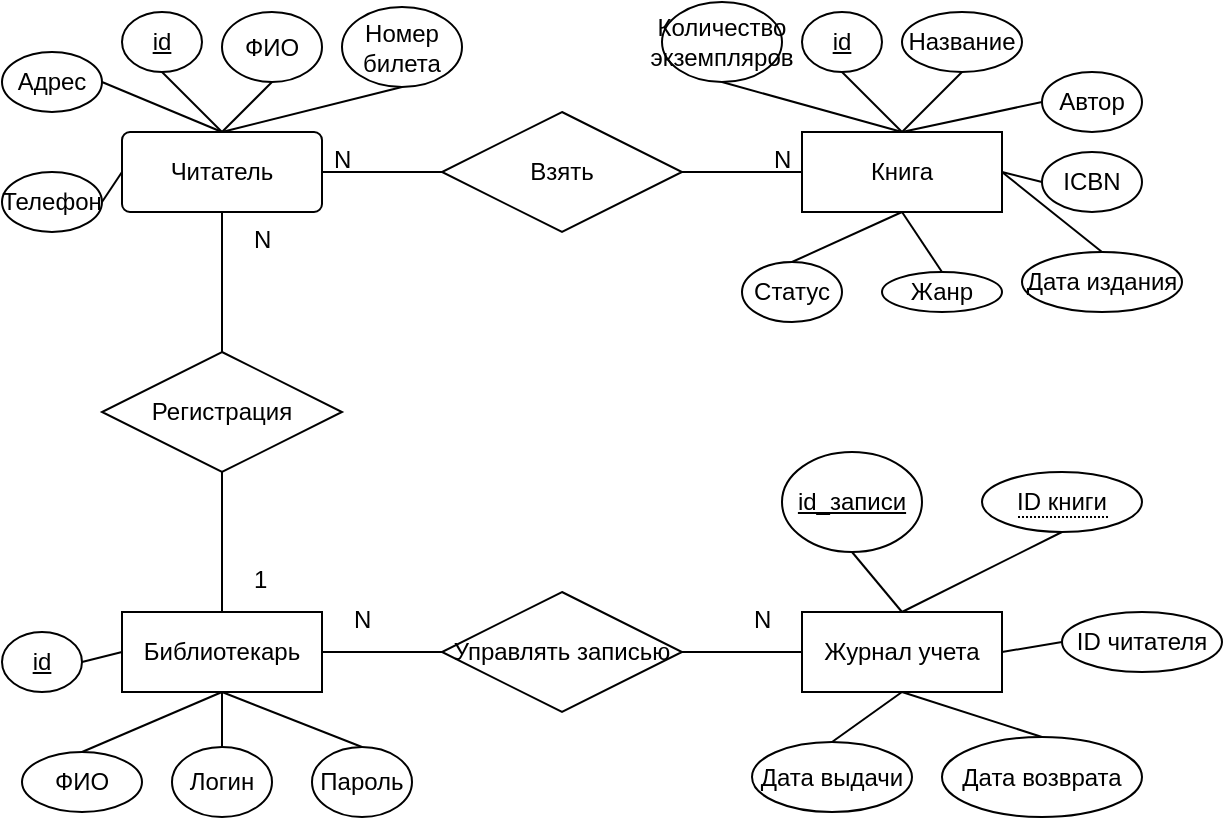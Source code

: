 <mxfile version="24.7.8">
  <diagram name="Page-1" id="sAG_o8f2YMsoG0rIi-mo">
    <mxGraphModel dx="1290" dy="574" grid="1" gridSize="10" guides="1" tooltips="1" connect="1" arrows="1" fold="1" page="1" pageScale="1" pageWidth="850" pageHeight="1100" math="0" shadow="0">
      <root>
        <mxCell id="0" />
        <mxCell id="1" parent="0" />
        <mxCell id="gjJ1NJOhNVe_CqYTKYcT-1" value="Читатель" style="rounded=1;arcSize=10;whiteSpace=wrap;html=1;align=center;" vertex="1" parent="1">
          <mxGeometry x="70" y="240" width="100" height="40" as="geometry" />
        </mxCell>
        <mxCell id="gjJ1NJOhNVe_CqYTKYcT-2" value="Книга" style="whiteSpace=wrap;html=1;align=center;" vertex="1" parent="1">
          <mxGeometry x="410" y="240" width="100" height="40" as="geometry" />
        </mxCell>
        <mxCell id="gjJ1NJOhNVe_CqYTKYcT-3" value="Журнал учета" style="whiteSpace=wrap;html=1;align=center;" vertex="1" parent="1">
          <mxGeometry x="410" y="480" width="100" height="40" as="geometry" />
        </mxCell>
        <mxCell id="gjJ1NJOhNVe_CqYTKYcT-4" value="Библиотекарь" style="whiteSpace=wrap;html=1;align=center;" vertex="1" parent="1">
          <mxGeometry x="70" y="480" width="100" height="40" as="geometry" />
        </mxCell>
        <mxCell id="gjJ1NJOhNVe_CqYTKYcT-5" value="Взять" style="shape=rhombus;perimeter=rhombusPerimeter;whiteSpace=wrap;html=1;align=center;" vertex="1" parent="1">
          <mxGeometry x="230" y="230" width="120" height="60" as="geometry" />
        </mxCell>
        <mxCell id="gjJ1NJOhNVe_CqYTKYcT-7" value="Управлять записью" style="shape=rhombus;perimeter=rhombusPerimeter;whiteSpace=wrap;html=1;align=center;" vertex="1" parent="1">
          <mxGeometry x="230" y="470" width="120" height="60" as="geometry" />
        </mxCell>
        <mxCell id="gjJ1NJOhNVe_CqYTKYcT-9" value="Регистрация" style="shape=rhombus;perimeter=rhombusPerimeter;whiteSpace=wrap;html=1;align=center;" vertex="1" parent="1">
          <mxGeometry x="60" y="350" width="120" height="60" as="geometry" />
        </mxCell>
        <mxCell id="gjJ1NJOhNVe_CqYTKYcT-10" value="" style="endArrow=none;html=1;rounded=0;exitX=0.5;exitY=1;exitDx=0;exitDy=0;entryX=0.5;entryY=0;entryDx=0;entryDy=0;" edge="1" parent="1" source="gjJ1NJOhNVe_CqYTKYcT-1" target="gjJ1NJOhNVe_CqYTKYcT-9">
          <mxGeometry relative="1" as="geometry">
            <mxPoint x="340" y="500" as="sourcePoint" />
            <mxPoint x="500" y="500" as="targetPoint" />
          </mxGeometry>
        </mxCell>
        <mxCell id="gjJ1NJOhNVe_CqYTKYcT-11" value="" style="endArrow=none;html=1;rounded=0;exitX=0.5;exitY=1;exitDx=0;exitDy=0;entryX=0.5;entryY=0;entryDx=0;entryDy=0;" edge="1" parent="1" source="gjJ1NJOhNVe_CqYTKYcT-9" target="gjJ1NJOhNVe_CqYTKYcT-4">
          <mxGeometry relative="1" as="geometry">
            <mxPoint x="220" y="390" as="sourcePoint" />
            <mxPoint x="380" y="390" as="targetPoint" />
          </mxGeometry>
        </mxCell>
        <mxCell id="gjJ1NJOhNVe_CqYTKYcT-13" value="" style="endArrow=none;html=1;rounded=0;exitX=0;exitY=0.5;exitDx=0;exitDy=0;entryX=1;entryY=0.5;entryDx=0;entryDy=0;" edge="1" parent="1" source="gjJ1NJOhNVe_CqYTKYcT-2" target="gjJ1NJOhNVe_CqYTKYcT-5">
          <mxGeometry relative="1" as="geometry">
            <mxPoint x="430" y="330" as="sourcePoint" />
            <mxPoint x="590" y="330" as="targetPoint" />
          </mxGeometry>
        </mxCell>
        <mxCell id="gjJ1NJOhNVe_CqYTKYcT-14" value="" style="endArrow=none;html=1;rounded=0;exitX=1;exitY=0.5;exitDx=0;exitDy=0;entryX=0;entryY=0.5;entryDx=0;entryDy=0;" edge="1" parent="1" source="gjJ1NJOhNVe_CqYTKYcT-1" target="gjJ1NJOhNVe_CqYTKYcT-5">
          <mxGeometry relative="1" as="geometry">
            <mxPoint x="280" y="350" as="sourcePoint" />
            <mxPoint x="440" y="350" as="targetPoint" />
          </mxGeometry>
        </mxCell>
        <mxCell id="gjJ1NJOhNVe_CqYTKYcT-15" value="" style="endArrow=none;html=1;rounded=0;exitX=1;exitY=0.5;exitDx=0;exitDy=0;entryX=0;entryY=0.5;entryDx=0;entryDy=0;" edge="1" parent="1" source="gjJ1NJOhNVe_CqYTKYcT-4" target="gjJ1NJOhNVe_CqYTKYcT-7">
          <mxGeometry relative="1" as="geometry">
            <mxPoint x="230" y="440" as="sourcePoint" />
            <mxPoint x="390" y="440" as="targetPoint" />
          </mxGeometry>
        </mxCell>
        <mxCell id="gjJ1NJOhNVe_CqYTKYcT-16" value="" style="endArrow=none;html=1;rounded=0;exitX=1;exitY=0.5;exitDx=0;exitDy=0;entryX=0;entryY=0.5;entryDx=0;entryDy=0;" edge="1" parent="1" source="gjJ1NJOhNVe_CqYTKYcT-7" target="gjJ1NJOhNVe_CqYTKYcT-3">
          <mxGeometry relative="1" as="geometry">
            <mxPoint x="450" y="420" as="sourcePoint" />
            <mxPoint x="610" y="420" as="targetPoint" />
          </mxGeometry>
        </mxCell>
        <mxCell id="gjJ1NJOhNVe_CqYTKYcT-17" value="N" style="text;strokeColor=none;fillColor=none;spacingLeft=4;spacingRight=4;overflow=hidden;rotatable=0;points=[[0,0.5],[1,0.5]];portConstraint=eastwest;fontSize=12;whiteSpace=wrap;html=1;" vertex="1" parent="1">
          <mxGeometry x="380" y="470" width="40" height="30" as="geometry" />
        </mxCell>
        <mxCell id="gjJ1NJOhNVe_CqYTKYcT-18" value="N" style="text;strokeColor=none;fillColor=none;spacingLeft=4;spacingRight=4;overflow=hidden;rotatable=0;points=[[0,0.5],[1,0.5]];portConstraint=eastwest;fontSize=12;whiteSpace=wrap;html=1;" vertex="1" parent="1">
          <mxGeometry x="180" y="470" width="40" height="30" as="geometry" />
        </mxCell>
        <mxCell id="gjJ1NJOhNVe_CqYTKYcT-19" value="N" style="text;strokeColor=none;fillColor=none;spacingLeft=4;spacingRight=4;overflow=hidden;rotatable=0;points=[[0,0.5],[1,0.5]];portConstraint=eastwest;fontSize=12;whiteSpace=wrap;html=1;" vertex="1" parent="1">
          <mxGeometry x="130" y="280" width="40" height="30" as="geometry" />
        </mxCell>
        <mxCell id="gjJ1NJOhNVe_CqYTKYcT-20" value="1" style="text;strokeColor=none;fillColor=none;spacingLeft=4;spacingRight=4;overflow=hidden;rotatable=0;points=[[0,0.5],[1,0.5]];portConstraint=eastwest;fontSize=12;whiteSpace=wrap;html=1;" vertex="1" parent="1">
          <mxGeometry x="130" y="450" width="40" height="30" as="geometry" />
        </mxCell>
        <mxCell id="gjJ1NJOhNVe_CqYTKYcT-21" value="N" style="text;strokeColor=none;fillColor=none;spacingLeft=4;spacingRight=4;overflow=hidden;rotatable=0;points=[[0,0.5],[1,0.5]];portConstraint=eastwest;fontSize=12;whiteSpace=wrap;html=1;" vertex="1" parent="1">
          <mxGeometry x="170" y="240" width="40" height="30" as="geometry" />
        </mxCell>
        <mxCell id="gjJ1NJOhNVe_CqYTKYcT-22" value="N" style="text;strokeColor=none;fillColor=none;spacingLeft=4;spacingRight=4;overflow=hidden;rotatable=0;points=[[0,0.5],[1,0.5]];portConstraint=eastwest;fontSize=12;whiteSpace=wrap;html=1;" vertex="1" parent="1">
          <mxGeometry x="390" y="240" width="40" height="30" as="geometry" />
        </mxCell>
        <mxCell id="gjJ1NJOhNVe_CqYTKYcT-23" value="id" style="ellipse;whiteSpace=wrap;html=1;align=center;fontStyle=4;" vertex="1" parent="1">
          <mxGeometry x="410" y="180" width="40" height="30" as="geometry" />
        </mxCell>
        <mxCell id="gjJ1NJOhNVe_CqYTKYcT-24" value="id" style="ellipse;whiteSpace=wrap;html=1;align=center;fontStyle=4;" vertex="1" parent="1">
          <mxGeometry x="70" y="180" width="40" height="30" as="geometry" />
        </mxCell>
        <mxCell id="gjJ1NJOhNVe_CqYTKYcT-25" value="id" style="ellipse;whiteSpace=wrap;html=1;align=center;fontStyle=4;" vertex="1" parent="1">
          <mxGeometry x="10" y="490" width="40" height="30" as="geometry" />
        </mxCell>
        <mxCell id="gjJ1NJOhNVe_CqYTKYcT-26" value="id_записи" style="ellipse;whiteSpace=wrap;html=1;align=center;fontStyle=4;" vertex="1" parent="1">
          <mxGeometry x="400" y="400" width="70" height="50" as="geometry" />
        </mxCell>
        <mxCell id="gjJ1NJOhNVe_CqYTKYcT-27" value="Название" style="ellipse;whiteSpace=wrap;html=1;align=center;" vertex="1" parent="1">
          <mxGeometry x="460" y="180" width="60" height="30" as="geometry" />
        </mxCell>
        <mxCell id="gjJ1NJOhNVe_CqYTKYcT-28" value="Автор" style="ellipse;whiteSpace=wrap;html=1;align=center;" vertex="1" parent="1">
          <mxGeometry x="530" y="210" width="50" height="30" as="geometry" />
        </mxCell>
        <mxCell id="gjJ1NJOhNVe_CqYTKYcT-30" value="ICBN" style="ellipse;whiteSpace=wrap;html=1;align=center;" vertex="1" parent="1">
          <mxGeometry x="530" y="250" width="50" height="30" as="geometry" />
        </mxCell>
        <mxCell id="gjJ1NJOhNVe_CqYTKYcT-31" value="Дата издания" style="ellipse;whiteSpace=wrap;html=1;align=center;" vertex="1" parent="1">
          <mxGeometry x="520" y="300" width="80" height="30" as="geometry" />
        </mxCell>
        <mxCell id="gjJ1NJOhNVe_CqYTKYcT-32" value="Жанр" style="ellipse;whiteSpace=wrap;html=1;align=center;" vertex="1" parent="1">
          <mxGeometry x="450" y="310" width="60" height="20" as="geometry" />
        </mxCell>
        <mxCell id="gjJ1NJOhNVe_CqYTKYcT-33" value="Количество экземпляров" style="ellipse;whiteSpace=wrap;html=1;align=center;" vertex="1" parent="1">
          <mxGeometry x="340" y="175" width="60" height="40" as="geometry" />
        </mxCell>
        <mxCell id="gjJ1NJOhNVe_CqYTKYcT-34" value="Статус" style="ellipse;whiteSpace=wrap;html=1;align=center;" vertex="1" parent="1">
          <mxGeometry x="380" y="305" width="50" height="30" as="geometry" />
        </mxCell>
        <mxCell id="gjJ1NJOhNVe_CqYTKYcT-35" value="" style="endArrow=none;html=1;rounded=0;exitX=0.5;exitY=1;exitDx=0;exitDy=0;entryX=0.5;entryY=0;entryDx=0;entryDy=0;" edge="1" parent="1" source="gjJ1NJOhNVe_CqYTKYcT-33" target="gjJ1NJOhNVe_CqYTKYcT-2">
          <mxGeometry relative="1" as="geometry">
            <mxPoint x="350" y="300" as="sourcePoint" />
            <mxPoint x="510" y="300" as="targetPoint" />
          </mxGeometry>
        </mxCell>
        <mxCell id="gjJ1NJOhNVe_CqYTKYcT-36" value="" style="endArrow=none;html=1;rounded=0;exitX=0.5;exitY=1;exitDx=0;exitDy=0;entryX=0.5;entryY=0;entryDx=0;entryDy=0;" edge="1" parent="1" source="gjJ1NJOhNVe_CqYTKYcT-23" target="gjJ1NJOhNVe_CqYTKYcT-2">
          <mxGeometry relative="1" as="geometry">
            <mxPoint x="380" y="225" as="sourcePoint" />
            <mxPoint x="470" y="250" as="targetPoint" />
          </mxGeometry>
        </mxCell>
        <mxCell id="gjJ1NJOhNVe_CqYTKYcT-37" value="" style="endArrow=none;html=1;rounded=0;exitX=0.5;exitY=1;exitDx=0;exitDy=0;entryX=0.5;entryY=0;entryDx=0;entryDy=0;" edge="1" parent="1" source="gjJ1NJOhNVe_CqYTKYcT-27" target="gjJ1NJOhNVe_CqYTKYcT-2">
          <mxGeometry relative="1" as="geometry">
            <mxPoint x="440" y="220" as="sourcePoint" />
            <mxPoint x="470" y="250" as="targetPoint" />
          </mxGeometry>
        </mxCell>
        <mxCell id="gjJ1NJOhNVe_CqYTKYcT-38" value="" style="endArrow=none;html=1;rounded=0;exitX=0;exitY=0.5;exitDx=0;exitDy=0;entryX=0.5;entryY=0;entryDx=0;entryDy=0;" edge="1" parent="1" source="gjJ1NJOhNVe_CqYTKYcT-28" target="gjJ1NJOhNVe_CqYTKYcT-2">
          <mxGeometry relative="1" as="geometry">
            <mxPoint x="500" y="220" as="sourcePoint" />
            <mxPoint x="470" y="250" as="targetPoint" />
          </mxGeometry>
        </mxCell>
        <mxCell id="gjJ1NJOhNVe_CqYTKYcT-39" value="" style="endArrow=none;html=1;rounded=0;exitX=0;exitY=0.5;exitDx=0;exitDy=0;" edge="1" parent="1" source="gjJ1NJOhNVe_CqYTKYcT-30">
          <mxGeometry relative="1" as="geometry">
            <mxPoint x="540" y="235" as="sourcePoint" />
            <mxPoint x="510" y="260" as="targetPoint" />
          </mxGeometry>
        </mxCell>
        <mxCell id="gjJ1NJOhNVe_CqYTKYcT-40" value="" style="endArrow=none;html=1;rounded=0;exitX=0.5;exitY=0;exitDx=0;exitDy=0;entryX=1;entryY=0.5;entryDx=0;entryDy=0;" edge="1" parent="1" source="gjJ1NJOhNVe_CqYTKYcT-31" target="gjJ1NJOhNVe_CqYTKYcT-2">
          <mxGeometry relative="1" as="geometry">
            <mxPoint x="540" y="275" as="sourcePoint" />
            <mxPoint x="520" y="270" as="targetPoint" />
          </mxGeometry>
        </mxCell>
        <mxCell id="gjJ1NJOhNVe_CqYTKYcT-41" value="" style="endArrow=none;html=1;rounded=0;exitX=0.5;exitY=0;exitDx=0;exitDy=0;entryX=0.5;entryY=1;entryDx=0;entryDy=0;" edge="1" parent="1" source="gjJ1NJOhNVe_CqYTKYcT-32" target="gjJ1NJOhNVe_CqYTKYcT-2">
          <mxGeometry relative="1" as="geometry">
            <mxPoint x="570" y="310" as="sourcePoint" />
            <mxPoint x="520" y="270" as="targetPoint" />
          </mxGeometry>
        </mxCell>
        <mxCell id="gjJ1NJOhNVe_CqYTKYcT-42" value="" style="endArrow=none;html=1;rounded=0;exitX=0.5;exitY=0;exitDx=0;exitDy=0;entryX=0.5;entryY=1;entryDx=0;entryDy=0;" edge="1" parent="1" source="gjJ1NJOhNVe_CqYTKYcT-34" target="gjJ1NJOhNVe_CqYTKYcT-2">
          <mxGeometry relative="1" as="geometry">
            <mxPoint x="490" y="320" as="sourcePoint" />
            <mxPoint x="470" y="290" as="targetPoint" />
          </mxGeometry>
        </mxCell>
        <mxCell id="gjJ1NJOhNVe_CqYTKYcT-43" value="ФИО" style="ellipse;whiteSpace=wrap;html=1;align=center;" vertex="1" parent="1">
          <mxGeometry x="120" y="180" width="50" height="35" as="geometry" />
        </mxCell>
        <mxCell id="gjJ1NJOhNVe_CqYTKYcT-44" value="Номер билета" style="ellipse;whiteSpace=wrap;html=1;align=center;" vertex="1" parent="1">
          <mxGeometry x="180" y="177.5" width="60" height="40" as="geometry" />
        </mxCell>
        <mxCell id="gjJ1NJOhNVe_CqYTKYcT-45" value="Адрес" style="ellipse;whiteSpace=wrap;html=1;align=center;" vertex="1" parent="1">
          <mxGeometry x="10" y="200" width="50" height="30" as="geometry" />
        </mxCell>
        <mxCell id="gjJ1NJOhNVe_CqYTKYcT-46" value="Телефон" style="ellipse;whiteSpace=wrap;html=1;align=center;" vertex="1" parent="1">
          <mxGeometry x="10" y="260" width="50" height="30" as="geometry" />
        </mxCell>
        <mxCell id="gjJ1NJOhNVe_CqYTKYcT-49" value="" style="endArrow=none;html=1;rounded=0;exitX=0.5;exitY=1;exitDx=0;exitDy=0;entryX=0.5;entryY=0;entryDx=0;entryDy=0;" edge="1" parent="1" source="gjJ1NJOhNVe_CqYTKYcT-44" target="gjJ1NJOhNVe_CqYTKYcT-1">
          <mxGeometry relative="1" as="geometry">
            <mxPoint x="380" y="225" as="sourcePoint" />
            <mxPoint x="470" y="250" as="targetPoint" />
          </mxGeometry>
        </mxCell>
        <mxCell id="gjJ1NJOhNVe_CqYTKYcT-50" value="" style="endArrow=none;html=1;rounded=0;exitX=0.5;exitY=1;exitDx=0;exitDy=0;" edge="1" parent="1" source="gjJ1NJOhNVe_CqYTKYcT-43">
          <mxGeometry relative="1" as="geometry">
            <mxPoint x="220" y="228" as="sourcePoint" />
            <mxPoint x="120" y="240" as="targetPoint" />
          </mxGeometry>
        </mxCell>
        <mxCell id="gjJ1NJOhNVe_CqYTKYcT-51" value="" style="endArrow=none;html=1;rounded=0;exitX=0.5;exitY=1;exitDx=0;exitDy=0;entryX=0.5;entryY=0;entryDx=0;entryDy=0;" edge="1" parent="1" source="gjJ1NJOhNVe_CqYTKYcT-24" target="gjJ1NJOhNVe_CqYTKYcT-1">
          <mxGeometry relative="1" as="geometry">
            <mxPoint x="155" y="225" as="sourcePoint" />
            <mxPoint x="130" y="250" as="targetPoint" />
          </mxGeometry>
        </mxCell>
        <mxCell id="gjJ1NJOhNVe_CqYTKYcT-52" value="" style="endArrow=none;html=1;rounded=0;exitX=1;exitY=0.5;exitDx=0;exitDy=0;" edge="1" parent="1" source="gjJ1NJOhNVe_CqYTKYcT-45">
          <mxGeometry relative="1" as="geometry">
            <mxPoint x="100" y="220" as="sourcePoint" />
            <mxPoint x="120" y="240" as="targetPoint" />
          </mxGeometry>
        </mxCell>
        <mxCell id="gjJ1NJOhNVe_CqYTKYcT-53" value="" style="endArrow=none;html=1;rounded=0;exitX=1;exitY=0.5;exitDx=0;exitDy=0;entryX=0;entryY=0.5;entryDx=0;entryDy=0;" edge="1" parent="1" source="gjJ1NJOhNVe_CqYTKYcT-46" target="gjJ1NJOhNVe_CqYTKYcT-1">
          <mxGeometry relative="1" as="geometry">
            <mxPoint x="70" y="225" as="sourcePoint" />
            <mxPoint x="130" y="250" as="targetPoint" />
          </mxGeometry>
        </mxCell>
        <mxCell id="gjJ1NJOhNVe_CqYTKYcT-54" value="ФИО" style="ellipse;whiteSpace=wrap;html=1;align=center;" vertex="1" parent="1">
          <mxGeometry x="20" y="550" width="60" height="30" as="geometry" />
        </mxCell>
        <mxCell id="gjJ1NJOhNVe_CqYTKYcT-55" value="Логин" style="ellipse;whiteSpace=wrap;html=1;align=center;" vertex="1" parent="1">
          <mxGeometry x="95" y="547.5" width="50" height="35" as="geometry" />
        </mxCell>
        <mxCell id="gjJ1NJOhNVe_CqYTKYcT-56" value="Пароль" style="ellipse;whiteSpace=wrap;html=1;align=center;" vertex="1" parent="1">
          <mxGeometry x="165" y="547.5" width="50" height="35" as="geometry" />
        </mxCell>
        <mxCell id="gjJ1NJOhNVe_CqYTKYcT-57" value="" style="endArrow=none;html=1;rounded=0;exitX=1;exitY=0.5;exitDx=0;exitDy=0;entryX=0;entryY=0.5;entryDx=0;entryDy=0;" edge="1" parent="1" source="gjJ1NJOhNVe_CqYTKYcT-25" target="gjJ1NJOhNVe_CqYTKYcT-4">
          <mxGeometry relative="1" as="geometry">
            <mxPoint x="130" y="420" as="sourcePoint" />
            <mxPoint x="130" y="490" as="targetPoint" />
          </mxGeometry>
        </mxCell>
        <mxCell id="gjJ1NJOhNVe_CqYTKYcT-58" value="" style="endArrow=none;html=1;rounded=0;exitX=0.5;exitY=0;exitDx=0;exitDy=0;entryX=0.5;entryY=1;entryDx=0;entryDy=0;" edge="1" parent="1" source="gjJ1NJOhNVe_CqYTKYcT-54" target="gjJ1NJOhNVe_CqYTKYcT-4">
          <mxGeometry relative="1" as="geometry">
            <mxPoint x="60" y="515" as="sourcePoint" />
            <mxPoint x="80" y="510" as="targetPoint" />
          </mxGeometry>
        </mxCell>
        <mxCell id="gjJ1NJOhNVe_CqYTKYcT-59" value="" style="endArrow=none;html=1;rounded=0;" edge="1" parent="1" source="gjJ1NJOhNVe_CqYTKYcT-55">
          <mxGeometry relative="1" as="geometry">
            <mxPoint x="60" y="560" as="sourcePoint" />
            <mxPoint x="120" y="520" as="targetPoint" />
          </mxGeometry>
        </mxCell>
        <mxCell id="gjJ1NJOhNVe_CqYTKYcT-60" value="" style="endArrow=none;html=1;rounded=0;entryX=0.5;entryY=1;entryDx=0;entryDy=0;exitX=0.5;exitY=0;exitDx=0;exitDy=0;" edge="1" parent="1" source="gjJ1NJOhNVe_CqYTKYcT-56" target="gjJ1NJOhNVe_CqYTKYcT-4">
          <mxGeometry relative="1" as="geometry">
            <mxPoint x="130" y="558" as="sourcePoint" />
            <mxPoint x="130" y="530" as="targetPoint" />
          </mxGeometry>
        </mxCell>
        <mxCell id="gjJ1NJOhNVe_CqYTKYcT-61" value="Дата выдачи" style="ellipse;whiteSpace=wrap;html=1;align=center;" vertex="1" parent="1">
          <mxGeometry x="385" y="545" width="80" height="35" as="geometry" />
        </mxCell>
        <mxCell id="gjJ1NJOhNVe_CqYTKYcT-62" value="Дата возврата" style="ellipse;whiteSpace=wrap;html=1;align=center;" vertex="1" parent="1">
          <mxGeometry x="480" y="542.5" width="100" height="40" as="geometry" />
        </mxCell>
        <mxCell id="gjJ1NJOhNVe_CqYTKYcT-63" value="&lt;span style=&quot;border-bottom: 1px dotted&quot;&gt;ID книги&lt;/span&gt;" style="ellipse;whiteSpace=wrap;html=1;align=center;" vertex="1" parent="1">
          <mxGeometry x="500" y="410" width="80" height="30" as="geometry" />
        </mxCell>
        <mxCell id="gjJ1NJOhNVe_CqYTKYcT-66" value="ID читателя" style="ellipse;whiteSpace=wrap;html=1;align=center;" vertex="1" parent="1">
          <mxGeometry x="540" y="480" width="80" height="30" as="geometry" />
        </mxCell>
        <mxCell id="gjJ1NJOhNVe_CqYTKYcT-67" value="" style="endArrow=none;html=1;rounded=0;exitX=0.5;exitY=1;exitDx=0;exitDy=0;entryX=0.5;entryY=0;entryDx=0;entryDy=0;" edge="1" parent="1" source="gjJ1NJOhNVe_CqYTKYcT-26" target="gjJ1NJOhNVe_CqYTKYcT-3">
          <mxGeometry relative="1" as="geometry">
            <mxPoint x="130" y="420" as="sourcePoint" />
            <mxPoint x="130" y="490" as="targetPoint" />
          </mxGeometry>
        </mxCell>
        <mxCell id="gjJ1NJOhNVe_CqYTKYcT-68" value="" style="endArrow=none;html=1;rounded=0;exitX=0.5;exitY=1;exitDx=0;exitDy=0;entryX=0.5;entryY=0;entryDx=0;entryDy=0;" edge="1" parent="1" source="gjJ1NJOhNVe_CqYTKYcT-63" target="gjJ1NJOhNVe_CqYTKYcT-3">
          <mxGeometry relative="1" as="geometry">
            <mxPoint x="445" y="460" as="sourcePoint" />
            <mxPoint x="470" y="490" as="targetPoint" />
          </mxGeometry>
        </mxCell>
        <mxCell id="gjJ1NJOhNVe_CqYTKYcT-69" value="" style="endArrow=none;html=1;rounded=0;exitX=0;exitY=0.5;exitDx=0;exitDy=0;entryX=1;entryY=0.5;entryDx=0;entryDy=0;" edge="1" parent="1" source="gjJ1NJOhNVe_CqYTKYcT-66" target="gjJ1NJOhNVe_CqYTKYcT-3">
          <mxGeometry relative="1" as="geometry">
            <mxPoint x="550" y="450" as="sourcePoint" />
            <mxPoint x="470" y="490" as="targetPoint" />
          </mxGeometry>
        </mxCell>
        <mxCell id="gjJ1NJOhNVe_CqYTKYcT-70" value="" style="endArrow=none;html=1;rounded=0;exitX=0.5;exitY=0;exitDx=0;exitDy=0;entryX=0.5;entryY=1;entryDx=0;entryDy=0;" edge="1" parent="1" source="gjJ1NJOhNVe_CqYTKYcT-62" target="gjJ1NJOhNVe_CqYTKYcT-3">
          <mxGeometry relative="1" as="geometry">
            <mxPoint x="550" y="505" as="sourcePoint" />
            <mxPoint x="520" y="510" as="targetPoint" />
          </mxGeometry>
        </mxCell>
        <mxCell id="gjJ1NJOhNVe_CqYTKYcT-71" value="" style="endArrow=none;html=1;rounded=0;exitX=0.5;exitY=0;exitDx=0;exitDy=0;entryX=0.5;entryY=1;entryDx=0;entryDy=0;" edge="1" parent="1" source="gjJ1NJOhNVe_CqYTKYcT-61" target="gjJ1NJOhNVe_CqYTKYcT-3">
          <mxGeometry relative="1" as="geometry">
            <mxPoint x="540" y="553" as="sourcePoint" />
            <mxPoint x="470" y="530" as="targetPoint" />
          </mxGeometry>
        </mxCell>
      </root>
    </mxGraphModel>
  </diagram>
</mxfile>
